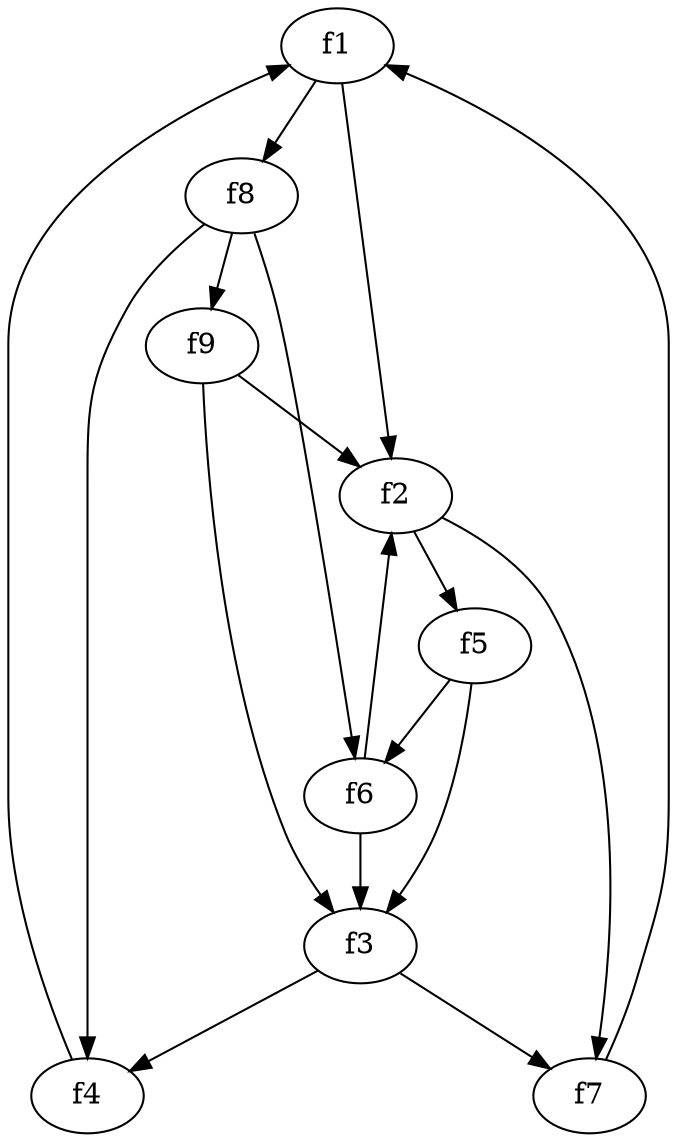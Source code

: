 strict digraph  {
f1;
f2;
f3;
f4;
f5;
f6;
f7;
f8;
f9;
f1 -> f8  [weight=2];
f1 -> f2  [weight=2];
f2 -> f5  [weight=2];
f2 -> f7  [weight=2];
f3 -> f7  [weight=2];
f3 -> f4  [weight=2];
f4 -> f1  [weight=2];
f5 -> f6  [weight=2];
f5 -> f3  [weight=2];
f6 -> f3  [weight=2];
f6 -> f2  [weight=2];
f7 -> f1  [weight=2];
f8 -> f6  [weight=2];
f8 -> f9  [weight=2];
f8 -> f4  [weight=2];
f9 -> f2  [weight=2];
f9 -> f3  [weight=2];
}

